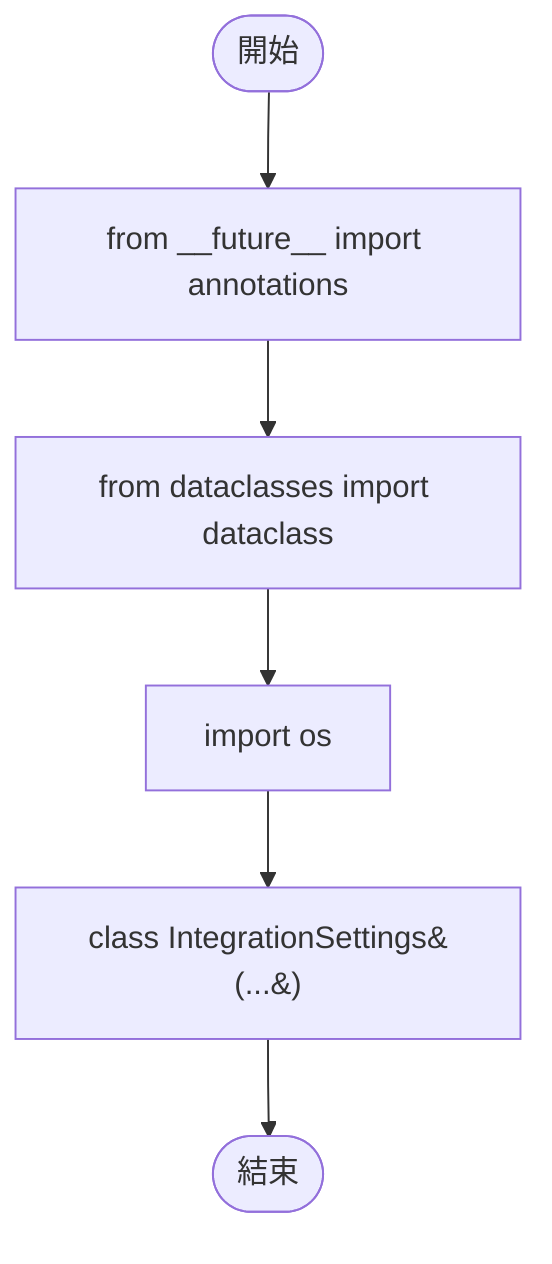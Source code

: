flowchart TB
    n1([開始])
    n2([結束])
    n3[from __future__ import annotations]
    n4[from dataclasses import dataclass]
    n5[import os]
    n6[class IntegrationSettings&#40;...&#41;]
    n1 --> n3
    n3 --> n4
    n4 --> n5
    n5 --> n6
    n6 --> n2